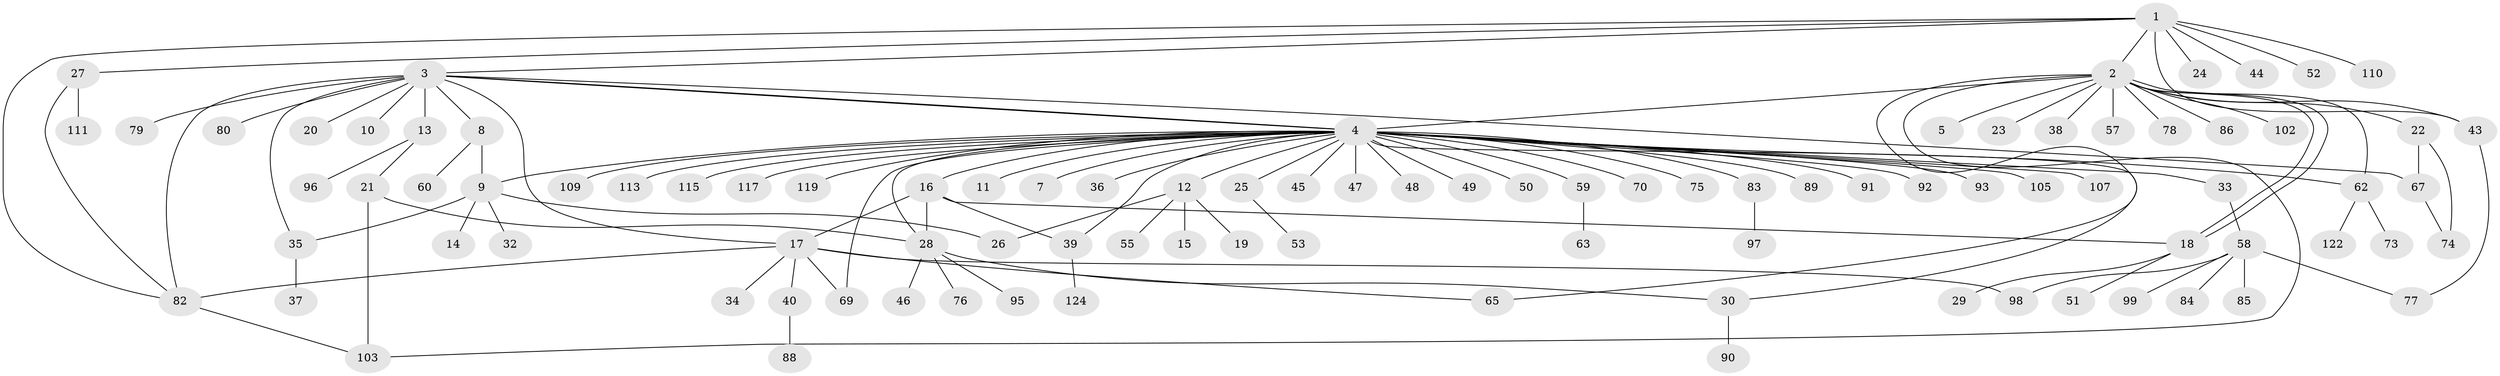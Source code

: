 // Generated by graph-tools (version 1.1) at 2025/51/02/27/25 19:51:57]
// undirected, 97 vertices, 121 edges
graph export_dot {
graph [start="1"]
  node [color=gray90,style=filled];
  1 [super="+6"];
  2 [super="+94"];
  3 [super="+64"];
  4 [super="+61"];
  5;
  7;
  8 [super="+87"];
  9 [super="+108"];
  10;
  11;
  12 [super="+114"];
  13 [super="+31"];
  14;
  15 [super="+41"];
  16 [super="+100"];
  17 [super="+118"];
  18 [super="+42"];
  19 [super="+112"];
  20;
  21;
  22;
  23;
  24;
  25;
  26;
  27;
  28 [super="+66"];
  29 [super="+104"];
  30 [super="+101"];
  32;
  33;
  34;
  35;
  36;
  37;
  38;
  39 [super="+68"];
  40 [super="+56"];
  43;
  44;
  45;
  46;
  47;
  48;
  49 [super="+72"];
  50;
  51;
  52;
  53 [super="+54"];
  55;
  57;
  58 [super="+106"];
  59 [super="+121"];
  60;
  62 [super="+120"];
  63 [super="+123"];
  65 [super="+116"];
  67 [super="+71"];
  69;
  70;
  73 [super="+81"];
  74;
  75;
  76;
  77;
  78;
  79;
  80;
  82;
  83;
  84;
  85;
  86;
  88;
  89;
  90;
  91;
  92;
  93;
  95;
  96;
  97;
  98;
  99;
  102;
  103 [super="+125"];
  105;
  107;
  109;
  110;
  111;
  113;
  115;
  117;
  119;
  122;
  124;
  1 -- 2;
  1 -- 3;
  1 -- 24;
  1 -- 27;
  1 -- 43;
  1 -- 44;
  1 -- 82;
  1 -- 110;
  1 -- 52;
  2 -- 4;
  2 -- 5;
  2 -- 18;
  2 -- 18;
  2 -- 22;
  2 -- 23;
  2 -- 38;
  2 -- 43;
  2 -- 57;
  2 -- 62;
  2 -- 78;
  2 -- 86;
  2 -- 102;
  2 -- 103;
  2 -- 65;
  3 -- 4;
  3 -- 4;
  3 -- 8;
  3 -- 10;
  3 -- 13;
  3 -- 17;
  3 -- 20;
  3 -- 67;
  3 -- 79;
  3 -- 80;
  3 -- 35;
  3 -- 82;
  4 -- 7;
  4 -- 11;
  4 -- 12;
  4 -- 16;
  4 -- 25;
  4 -- 28;
  4 -- 30;
  4 -- 33;
  4 -- 36;
  4 -- 39;
  4 -- 45;
  4 -- 47;
  4 -- 48;
  4 -- 49;
  4 -- 50;
  4 -- 59;
  4 -- 62;
  4 -- 69;
  4 -- 70;
  4 -- 75;
  4 -- 83 [weight=2];
  4 -- 89;
  4 -- 91;
  4 -- 92;
  4 -- 93;
  4 -- 105;
  4 -- 107;
  4 -- 109;
  4 -- 113;
  4 -- 115;
  4 -- 117;
  4 -- 119;
  4 -- 9;
  8 -- 9;
  8 -- 60;
  9 -- 14;
  9 -- 26;
  9 -- 32;
  9 -- 35;
  12 -- 15;
  12 -- 19;
  12 -- 55;
  12 -- 26;
  13 -- 21;
  13 -- 96;
  16 -- 18;
  16 -- 17;
  16 -- 28;
  16 -- 39;
  17 -- 34;
  17 -- 40;
  17 -- 65;
  17 -- 69;
  17 -- 98;
  17 -- 82;
  18 -- 29;
  18 -- 51;
  21 -- 103;
  21 -- 28;
  22 -- 67;
  22 -- 74;
  25 -- 53;
  27 -- 82;
  27 -- 111;
  28 -- 46;
  28 -- 30;
  28 -- 95;
  28 -- 76;
  30 -- 90;
  33 -- 58;
  35 -- 37;
  39 -- 124;
  40 -- 88;
  43 -- 77;
  58 -- 77;
  58 -- 84;
  58 -- 85;
  58 -- 98;
  58 -- 99;
  59 -- 63;
  62 -- 73;
  62 -- 122;
  67 -- 74;
  82 -- 103;
  83 -- 97;
}
